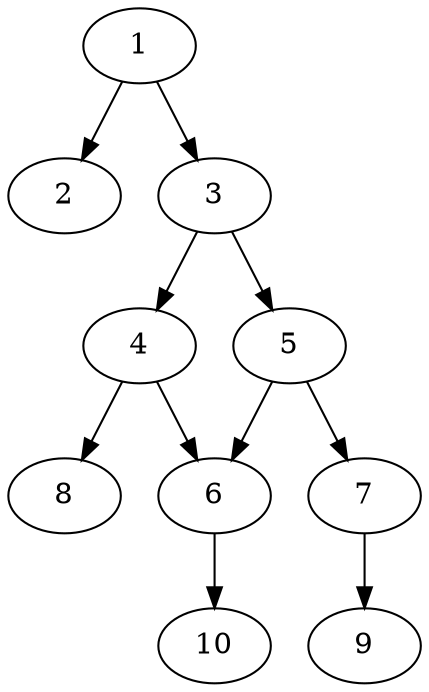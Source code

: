 // DAG automatically generated by daggen at Thu Oct  3 13:58:05 2019
// ./daggen --dot -n 10 --ccr 0.5 --fat 0.5 --regular 0.5 --density 0.6 --mindata 5242880 --maxdata 52428800 
digraph G {
  1 [size="37056512", alpha="0.16", expect_size="18528256"] 
  1 -> 2 [size ="18528256"]
  1 -> 3 [size ="18528256"]
  2 [size="49104896", alpha="0.20", expect_size="24552448"] 
  3 [size="11952128", alpha="0.09", expect_size="5976064"] 
  3 -> 4 [size ="5976064"]
  3 -> 5 [size ="5976064"]
  4 [size="66488320", alpha="0.12", expect_size="33244160"] 
  4 -> 6 [size ="33244160"]
  4 -> 8 [size ="33244160"]
  5 [size="59996160", alpha="0.12", expect_size="29998080"] 
  5 -> 6 [size ="29998080"]
  5 -> 7 [size ="29998080"]
  6 [size="12902400", alpha="0.12", expect_size="6451200"] 
  6 -> 10 [size ="6451200"]
  7 [size="63629312", alpha="0.12", expect_size="31814656"] 
  7 -> 9 [size ="31814656"]
  8 [size="16029696", alpha="0.04", expect_size="8014848"] 
  9 [size="70100992", alpha="0.04", expect_size="35050496"] 
  10 [size="103409664", alpha="0.20", expect_size="51704832"] 
}

